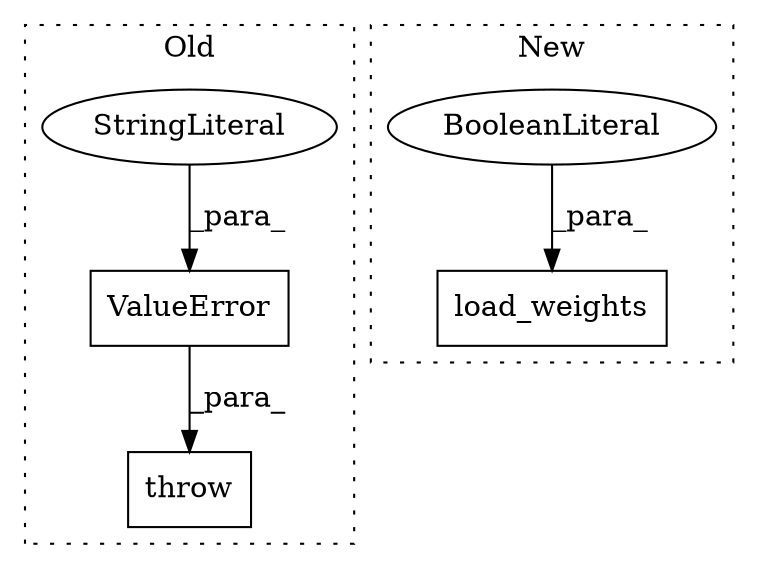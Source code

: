 digraph G {
subgraph cluster0 {
1 [label="throw" a="53" s="29502" l="6" shape="box"];
4 [label="ValueError" a="32" s="29508,29925" l="11,1" shape="box"];
5 [label="StringLiteral" a="45" s="29519" l="406" shape="ellipse"];
label = "Old";
style="dotted";
}
subgraph cluster1 {
2 [label="load_weights" a="32" s="25421,25463" l="13,1" shape="box"];
3 [label="BooleanLiteral" a="9" s="25459" l="4" shape="ellipse"];
label = "New";
style="dotted";
}
3 -> 2 [label="_para_"];
4 -> 1 [label="_para_"];
5 -> 4 [label="_para_"];
}